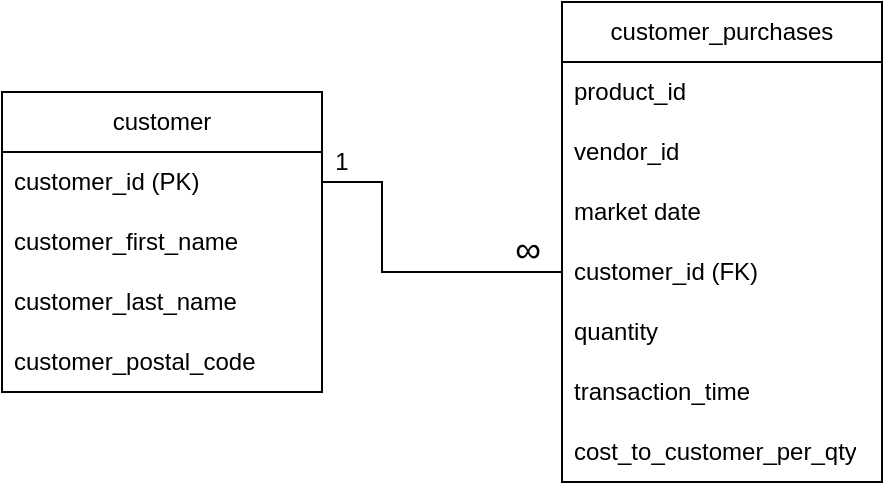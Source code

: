 <mxfile version="28.0.6">
  <diagram name="Сторінка-1" id="IvtGTa6ZCtgQ8VqJbChl">
    <mxGraphModel dx="1042" dy="634" grid="1" gridSize="10" guides="1" tooltips="1" connect="1" arrows="1" fold="1" page="1" pageScale="1" pageWidth="827" pageHeight="1169" math="0" shadow="0">
      <root>
        <mxCell id="0" />
        <mxCell id="1" parent="0" />
        <mxCell id="a1qUU1vTAc9wQvvLoope-3" value="customer" style="swimlane;fontStyle=0;childLayout=stackLayout;horizontal=1;startSize=30;horizontalStack=0;resizeParent=1;resizeParentMax=0;resizeLast=0;collapsible=1;marginBottom=0;whiteSpace=wrap;html=1;" parent="1" vertex="1">
          <mxGeometry x="240" y="120" width="160" height="150" as="geometry" />
        </mxCell>
        <mxCell id="a1qUU1vTAc9wQvvLoope-4" value="&lt;span style=&quot;text-align: center;&quot;&gt;customer_id (PK)&lt;/span&gt;" style="text;strokeColor=none;fillColor=none;align=left;verticalAlign=middle;spacingLeft=4;spacingRight=4;overflow=hidden;points=[[0,0.5],[1,0.5]];portConstraint=eastwest;rotatable=0;whiteSpace=wrap;html=1;" parent="a1qUU1vTAc9wQvvLoope-3" vertex="1">
          <mxGeometry y="30" width="160" height="30" as="geometry" />
        </mxCell>
        <mxCell id="a1qUU1vTAc9wQvvLoope-5" value="&lt;span style=&quot;text-align: center;&quot;&gt;customer_first_name&lt;/span&gt;" style="text;strokeColor=none;fillColor=none;align=left;verticalAlign=middle;spacingLeft=4;spacingRight=4;overflow=hidden;points=[[0,0.5],[1,0.5]];portConstraint=eastwest;rotatable=0;whiteSpace=wrap;html=1;" parent="a1qUU1vTAc9wQvvLoope-3" vertex="1">
          <mxGeometry y="60" width="160" height="30" as="geometry" />
        </mxCell>
        <mxCell id="a1qUU1vTAc9wQvvLoope-6" value="&lt;span style=&quot;&quot;&gt;customer_last_name&lt;/span&gt;" style="text;strokeColor=none;fillColor=none;align=left;verticalAlign=middle;spacingLeft=4;spacingRight=4;overflow=hidden;points=[[0,0.5],[1,0.5]];portConstraint=eastwest;rotatable=0;whiteSpace=wrap;html=1;" parent="a1qUU1vTAc9wQvvLoope-3" vertex="1">
          <mxGeometry y="90" width="160" height="30" as="geometry" />
        </mxCell>
        <mxCell id="a1qUU1vTAc9wQvvLoope-16" value="&lt;span style=&quot;text-align: center;&quot;&gt;customer_postal_code&lt;/span&gt;" style="text;strokeColor=none;fillColor=none;align=left;verticalAlign=middle;spacingLeft=4;spacingRight=4;overflow=hidden;points=[[0,0.5],[1,0.5]];portConstraint=eastwest;rotatable=0;whiteSpace=wrap;html=1;" parent="a1qUU1vTAc9wQvvLoope-3" vertex="1">
          <mxGeometry y="120" width="160" height="30" as="geometry" />
        </mxCell>
        <mxCell id="a1qUU1vTAc9wQvvLoope-21" style="edgeStyle=orthogonalEdgeStyle;rounded=0;orthogonalLoop=1;jettySize=auto;html=1;exitX=1;exitY=0.5;exitDx=0;exitDy=0;" parent="a1qUU1vTAc9wQvvLoope-3" source="a1qUU1vTAc9wQvvLoope-16" target="a1qUU1vTAc9wQvvLoope-16" edge="1">
          <mxGeometry relative="1" as="geometry" />
        </mxCell>
        <mxCell id="a1qUU1vTAc9wQvvLoope-7" value="customer_purchases" style="swimlane;fontStyle=0;childLayout=stackLayout;horizontal=1;startSize=30;horizontalStack=0;resizeParent=1;resizeParentMax=0;resizeLast=0;collapsible=1;marginBottom=0;whiteSpace=wrap;html=1;" parent="1" vertex="1">
          <mxGeometry x="520" y="75" width="160" height="240" as="geometry" />
        </mxCell>
        <mxCell id="a1qUU1vTAc9wQvvLoope-8" value="product_id" style="text;strokeColor=none;fillColor=none;align=left;verticalAlign=middle;spacingLeft=4;spacingRight=4;overflow=hidden;points=[[0,0.5],[1,0.5]];portConstraint=eastwest;rotatable=0;whiteSpace=wrap;html=1;" parent="a1qUU1vTAc9wQvvLoope-7" vertex="1">
          <mxGeometry y="30" width="160" height="30" as="geometry" />
        </mxCell>
        <mxCell id="a1qUU1vTAc9wQvvLoope-9" value="vendor_id" style="text;strokeColor=none;fillColor=none;align=left;verticalAlign=middle;spacingLeft=4;spacingRight=4;overflow=hidden;points=[[0,0.5],[1,0.5]];portConstraint=eastwest;rotatable=0;whiteSpace=wrap;html=1;" parent="a1qUU1vTAc9wQvvLoope-7" vertex="1">
          <mxGeometry y="60" width="160" height="30" as="geometry" />
        </mxCell>
        <mxCell id="a1qUU1vTAc9wQvvLoope-10" value="market date" style="text;strokeColor=none;fillColor=none;align=left;verticalAlign=middle;spacingLeft=4;spacingRight=4;overflow=hidden;points=[[0,0.5],[1,0.5]];portConstraint=eastwest;rotatable=0;whiteSpace=wrap;html=1;" parent="a1qUU1vTAc9wQvvLoope-7" vertex="1">
          <mxGeometry y="90" width="160" height="30" as="geometry" />
        </mxCell>
        <mxCell id="a1qUU1vTAc9wQvvLoope-17" value="customer_id (FK)" style="text;strokeColor=none;fillColor=none;align=left;verticalAlign=middle;spacingLeft=4;spacingRight=4;overflow=hidden;points=[[0,0.5],[1,0.5]];portConstraint=eastwest;rotatable=0;whiteSpace=wrap;html=1;" parent="a1qUU1vTAc9wQvvLoope-7" vertex="1">
          <mxGeometry y="120" width="160" height="30" as="geometry" />
        </mxCell>
        <mxCell id="a1qUU1vTAc9wQvvLoope-18" value="quantity" style="text;strokeColor=none;fillColor=none;align=left;verticalAlign=middle;spacingLeft=4;spacingRight=4;overflow=hidden;points=[[0,0.5],[1,0.5]];portConstraint=eastwest;rotatable=0;whiteSpace=wrap;html=1;" parent="a1qUU1vTAc9wQvvLoope-7" vertex="1">
          <mxGeometry y="150" width="160" height="30" as="geometry" />
        </mxCell>
        <mxCell id="a1qUU1vTAc9wQvvLoope-20" value="transaction_time" style="text;strokeColor=none;fillColor=none;align=left;verticalAlign=middle;spacingLeft=4;spacingRight=4;overflow=hidden;points=[[0,0.5],[1,0.5]];portConstraint=eastwest;rotatable=0;whiteSpace=wrap;html=1;" parent="a1qUU1vTAc9wQvvLoope-7" vertex="1">
          <mxGeometry y="180" width="160" height="30" as="geometry" />
        </mxCell>
        <mxCell id="a1qUU1vTAc9wQvvLoope-19" value="cost_to_customer_per_qty" style="text;strokeColor=none;fillColor=none;align=left;verticalAlign=middle;spacingLeft=4;spacingRight=4;overflow=hidden;points=[[0,0.5],[1,0.5]];portConstraint=eastwest;rotatable=0;whiteSpace=wrap;html=1;" parent="a1qUU1vTAc9wQvvLoope-7" vertex="1">
          <mxGeometry y="210" width="160" height="30" as="geometry" />
        </mxCell>
        <mxCell id="a1qUU1vTAc9wQvvLoope-25" value="1" style="text;html=1;align=center;verticalAlign=middle;whiteSpace=wrap;rounded=0;" parent="1" vertex="1">
          <mxGeometry x="400" y="140" width="20" height="30" as="geometry" />
        </mxCell>
        <mxCell id="a1qUU1vTAc9wQvvLoope-27" value="" style="endArrow=none;html=1;rounded=0;entryX=0;entryY=0.5;entryDx=0;entryDy=0;exitX=1;exitY=0.5;exitDx=0;exitDy=0;" parent="1" source="a1qUU1vTAc9wQvvLoope-4" target="a1qUU1vTAc9wQvvLoope-17" edge="1">
          <mxGeometry width="50" height="50" relative="1" as="geometry">
            <mxPoint x="400" y="170" as="sourcePoint" />
            <mxPoint x="450" y="120" as="targetPoint" />
            <Array as="points">
              <mxPoint x="430" y="165" />
              <mxPoint x="430" y="210" />
            </Array>
          </mxGeometry>
        </mxCell>
        <mxCell id="a1qUU1vTAc9wQvvLoope-26" value="&lt;p class=&quot;MsoNormal&quot;&gt;∞&lt;/p&gt;" style="text;html=1;align=center;verticalAlign=middle;whiteSpace=wrap;rounded=0;fontSize=18;" parent="1" vertex="1">
          <mxGeometry x="470" y="190" width="66" height="17.5" as="geometry" />
        </mxCell>
      </root>
    </mxGraphModel>
  </diagram>
</mxfile>
